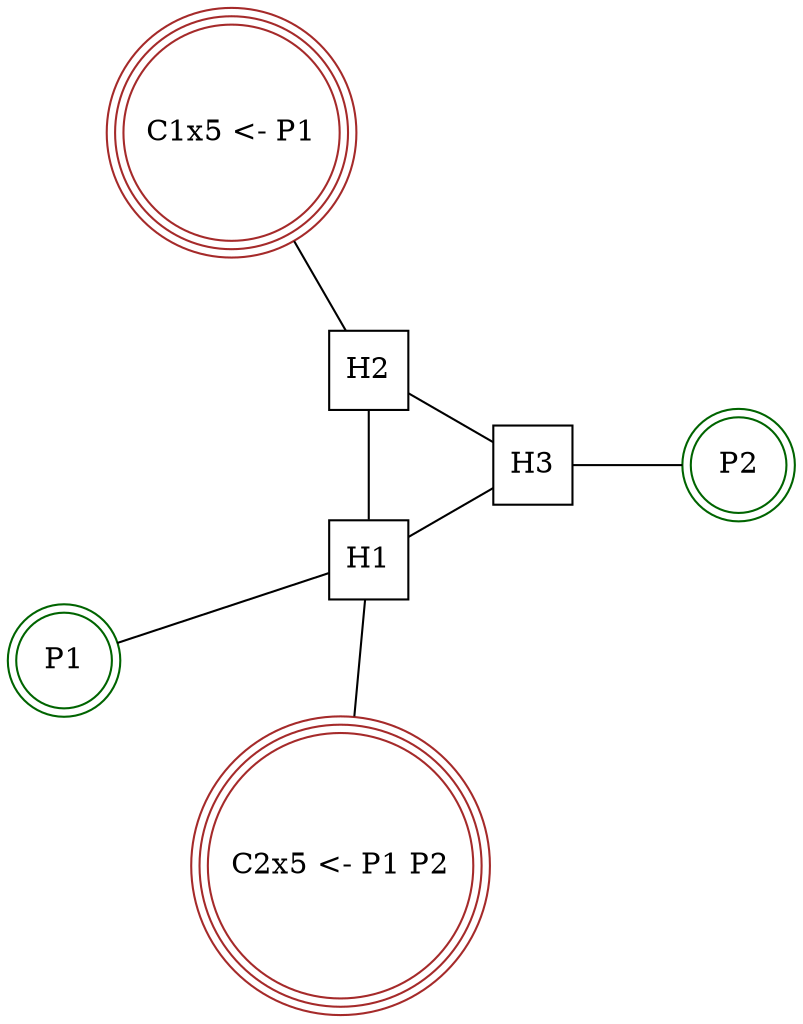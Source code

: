 digraph finite_state_machine {
	layout="circo"
	edge [ arrowhead=none ];

	subgraph hubs { // all hubs should be listed here
		// hub nodes should follow format H + index 
		rank=min
		node [shape = square];
		H1; H2; H3;
		
		H2 -> H1
		H3 -> H1
		H3 -> H2
	}

	subgraph producers { // all producers are listed here
		// producer nodes should follow format P + index
		node [shape = doublecircle, color = darkgreen, rank = 2];
		P1; P2;

		P1 -> H1
		P2 -> H3
	}

	subgraph consumers { // all consumer clusters are lister here
		// consumer cluster nodes should follow format C + index
		// the label for consumer cluster should follow format:
		// 		Cx<number of consumers> <- <producer id> [<producer id>, ...]
		node [shape = circle, peripheries=3, color = brown, width=1];
		C1 [label = "C1x5 <- P1"]
		C2 [label = "C2x5 <- P1 P2"]

		C1 -> H2 
		C2 -> H1 
	}
}
